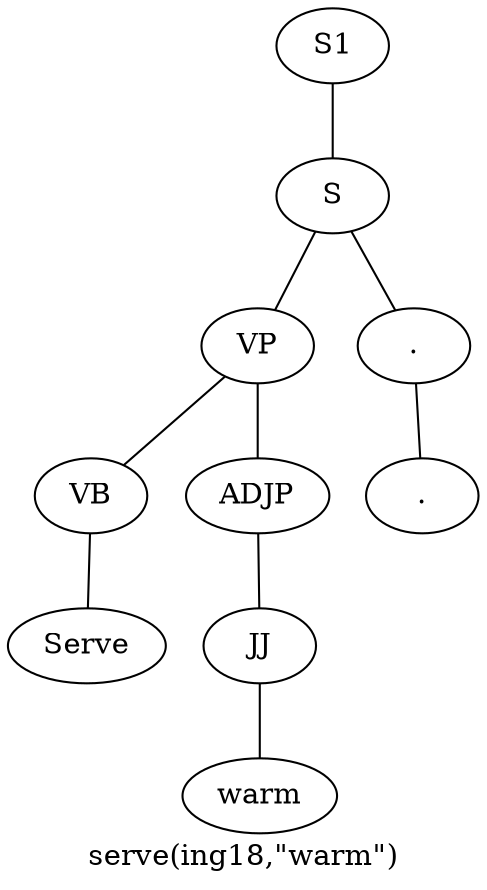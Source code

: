 graph SyntaxGraph {
	label = "serve(ing18,\"warm\")";
	Node0 [label="S1"];
	Node1 [label="S"];
	Node2 [label="VP"];
	Node3 [label="VB"];
	Node4 [label="Serve"];
	Node5 [label="ADJP"];
	Node6 [label="JJ"];
	Node7 [label="warm"];
	Node8 [label="."];
	Node9 [label="."];

	Node0 -- Node1;
	Node1 -- Node2;
	Node1 -- Node8;
	Node2 -- Node3;
	Node2 -- Node5;
	Node3 -- Node4;
	Node5 -- Node6;
	Node6 -- Node7;
	Node8 -- Node9;
}